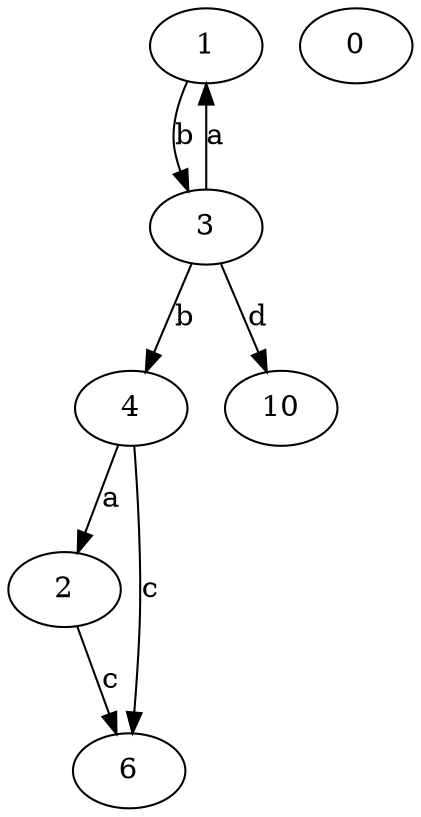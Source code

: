 strict digraph  {
1;
2;
3;
4;
6;
10;
0;
1 -> 3  [label=b];
2 -> 6  [label=c];
3 -> 1  [label=a];
3 -> 4  [label=b];
3 -> 10  [label=d];
4 -> 2  [label=a];
4 -> 6  [label=c];
}
